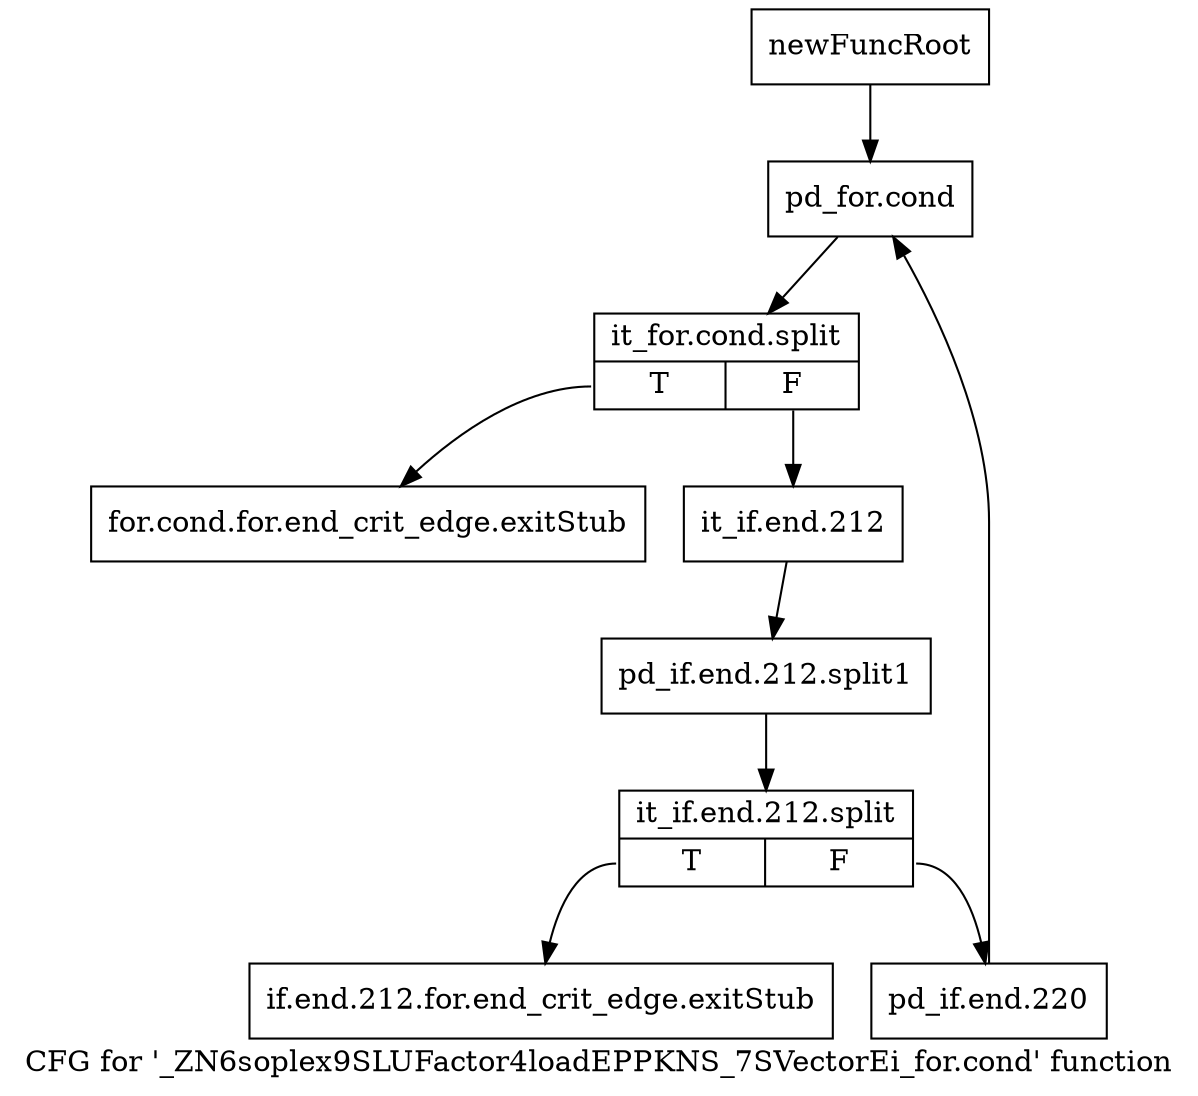 digraph "CFG for '_ZN6soplex9SLUFactor4loadEPPKNS_7SVectorEi_for.cond' function" {
	label="CFG for '_ZN6soplex9SLUFactor4loadEPPKNS_7SVectorEi_for.cond' function";

	Node0x2d07740 [shape=record,label="{newFuncRoot}"];
	Node0x2d07740 -> Node0x2d07830;
	Node0x2d07790 [shape=record,label="{for.cond.for.end_crit_edge.exitStub}"];
	Node0x2d077e0 [shape=record,label="{if.end.212.for.end_crit_edge.exitStub}"];
	Node0x2d07830 [shape=record,label="{pd_for.cond}"];
	Node0x2d07830 -> Node0x33cf320;
	Node0x33cf320 [shape=record,label="{it_for.cond.split|{<s0>T|<s1>F}}"];
	Node0x33cf320:s0 -> Node0x2d07790;
	Node0x33cf320:s1 -> Node0x2d07880;
	Node0x2d07880 [shape=record,label="{it_if.end.212}"];
	Node0x2d07880 -> Node0x3317250;
	Node0x3317250 [shape=record,label="{pd_if.end.212.split1}"];
	Node0x3317250 -> Node0x33d8a80;
	Node0x33d8a80 [shape=record,label="{it_if.end.212.split|{<s0>T|<s1>F}}"];
	Node0x33d8a80:s0 -> Node0x2d077e0;
	Node0x33d8a80:s1 -> Node0x2d078d0;
	Node0x2d078d0 [shape=record,label="{pd_if.end.220}"];
	Node0x2d078d0 -> Node0x2d07830;
}
